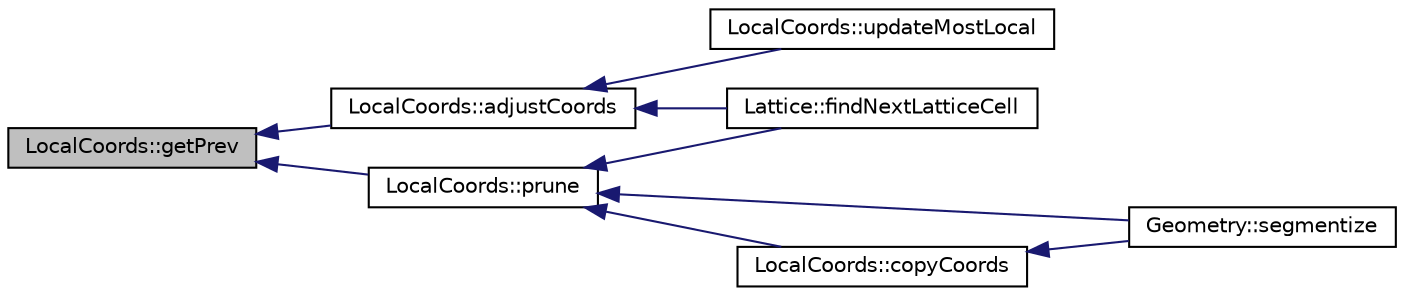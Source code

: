 digraph "LocalCoords::getPrev"
{
  edge [fontname="Helvetica",fontsize="10",labelfontname="Helvetica",labelfontsize="10"];
  node [fontname="Helvetica",fontsize="10",shape=record];
  rankdir="LR";
  Node1 [label="LocalCoords::getPrev",height=0.2,width=0.4,color="black", fillcolor="grey75", style="filled" fontcolor="black"];
  Node1 -> Node2 [dir="back",color="midnightblue",fontsize="10",style="solid",fontname="Helvetica"];
  Node2 [label="LocalCoords::adjustCoords",height=0.2,width=0.4,color="black", fillcolor="white", style="filled",URL="$classLocalCoords.html#a9a554dc0de187957849d1577cba7a277",tooltip="Translate all of the x,y coordinates for each LocalCoords object in the linked list."];
  Node2 -> Node3 [dir="back",color="midnightblue",fontsize="10",style="solid",fontname="Helvetica"];
  Node3 [label="LocalCoords::updateMostLocal",height=0.2,width=0.4,color="black", fillcolor="white", style="filled",URL="$classLocalCoords.html#a371080a986073525f2e0572345e438c7",tooltip="Update the last element in the linked list (the one at the lowest level of nested Universes) to have ..."];
  Node2 -> Node4 [dir="back",color="midnightblue",fontsize="10",style="solid",fontname="Helvetica"];
  Node4 [label="Lattice::findNextLatticeCell",height=0.2,width=0.4,color="black", fillcolor="white", style="filled",URL="$classLattice.html#a74e06905bc0f096fa4fb1b97420b0825",tooltip="Finds the next Cell for a LocalCoords object along a trajectory defined by some angle (in radians fro..."];
  Node1 -> Node5 [dir="back",color="midnightblue",fontsize="10",style="solid",fontname="Helvetica"];
  Node5 [label="LocalCoords::prune",height=0.2,width=0.4,color="black", fillcolor="white", style="filled",URL="$classLocalCoords.html#ab6a1654615643dabd35a19c8ed5f7dad",tooltip="Removes and frees memory for all LocalCoords beyond this one in the linked list."];
  Node5 -> Node6 [dir="back",color="midnightblue",fontsize="10",style="solid",fontname="Helvetica"];
  Node6 [label="Geometry::segmentize",height=0.2,width=0.4,color="black", fillcolor="white", style="filled",URL="$classGeometry.html#a21a092d997179d6bea6c66f592faa6de",tooltip="This method performs ray tracing to create Track segments within each flat source region in the Geome..."];
  Node5 -> Node7 [dir="back",color="midnightblue",fontsize="10",style="solid",fontname="Helvetica"];
  Node7 [label="LocalCoords::copyCoords",height=0.2,width=0.4,color="black", fillcolor="white", style="filled",URL="$classLocalCoords.html#a5a5ed42ca7ccf274f548134f9d56d9f8",tooltip="Copies a LocalCoords&#39; values to this one. details Given a pointer to a LocalCoords, it first prunes it and then creates a copy of the linked list of LocalCoords in the linked list below this one to give to the input LocalCoords."];
  Node7 -> Node6 [dir="back",color="midnightblue",fontsize="10",style="solid",fontname="Helvetica"];
  Node5 -> Node4 [dir="back",color="midnightblue",fontsize="10",style="solid",fontname="Helvetica"];
}
